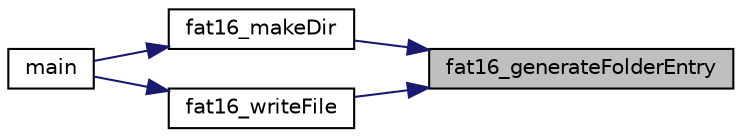 digraph "fat16_generateFolderEntry"
{
 // LATEX_PDF_SIZE
  edge [fontname="Helvetica",fontsize="10",labelfontname="Helvetica",labelfontsize="10"];
  node [fontname="Helvetica",fontsize="10",shape=record];
  rankdir="RL";
  Node1 [label="fat16_generateFolderEntry",height=0.2,width=0.4,color="black", fillcolor="grey75", style="filled", fontcolor="black",tooltip="Generates new folder entry for given parameters."];
  Node1 -> Node2 [dir="back",color="midnightblue",fontsize="10",style="solid",fontname="Helvetica"];
  Node2 [label="fat16_makeDir",height=0.2,width=0.4,color="black", fillcolor="white", style="filled",URL="$v_d_i_s_k__fat16_8h.html#a80c35f5f28495ca57cd97e9607b49679",tooltip="Creates new directory at given path."];
  Node2 -> Node3 [dir="back",color="midnightblue",fontsize="10",style="solid",fontname="Helvetica"];
  Node3 [label="main",height=0.2,width=0.4,color="black", fillcolor="white", style="filled",URL="$vdisk__cli_8c.html#a0ddf1224851353fc92bfbff6f499fa97",tooltip=" "];
  Node1 -> Node4 [dir="back",color="midnightblue",fontsize="10",style="solid",fontname="Helvetica"];
  Node4 [label="fat16_writeFile",height=0.2,width=0.4,color="black", fillcolor="white", style="filled",URL="$v_d_i_s_k__fat16_8h.html#a9f9f24aa8a2da31af88f7590d9c95bd9",tooltip="Copies file from physical disk to vDrive."];
  Node4 -> Node3 [dir="back",color="midnightblue",fontsize="10",style="solid",fontname="Helvetica"];
}
